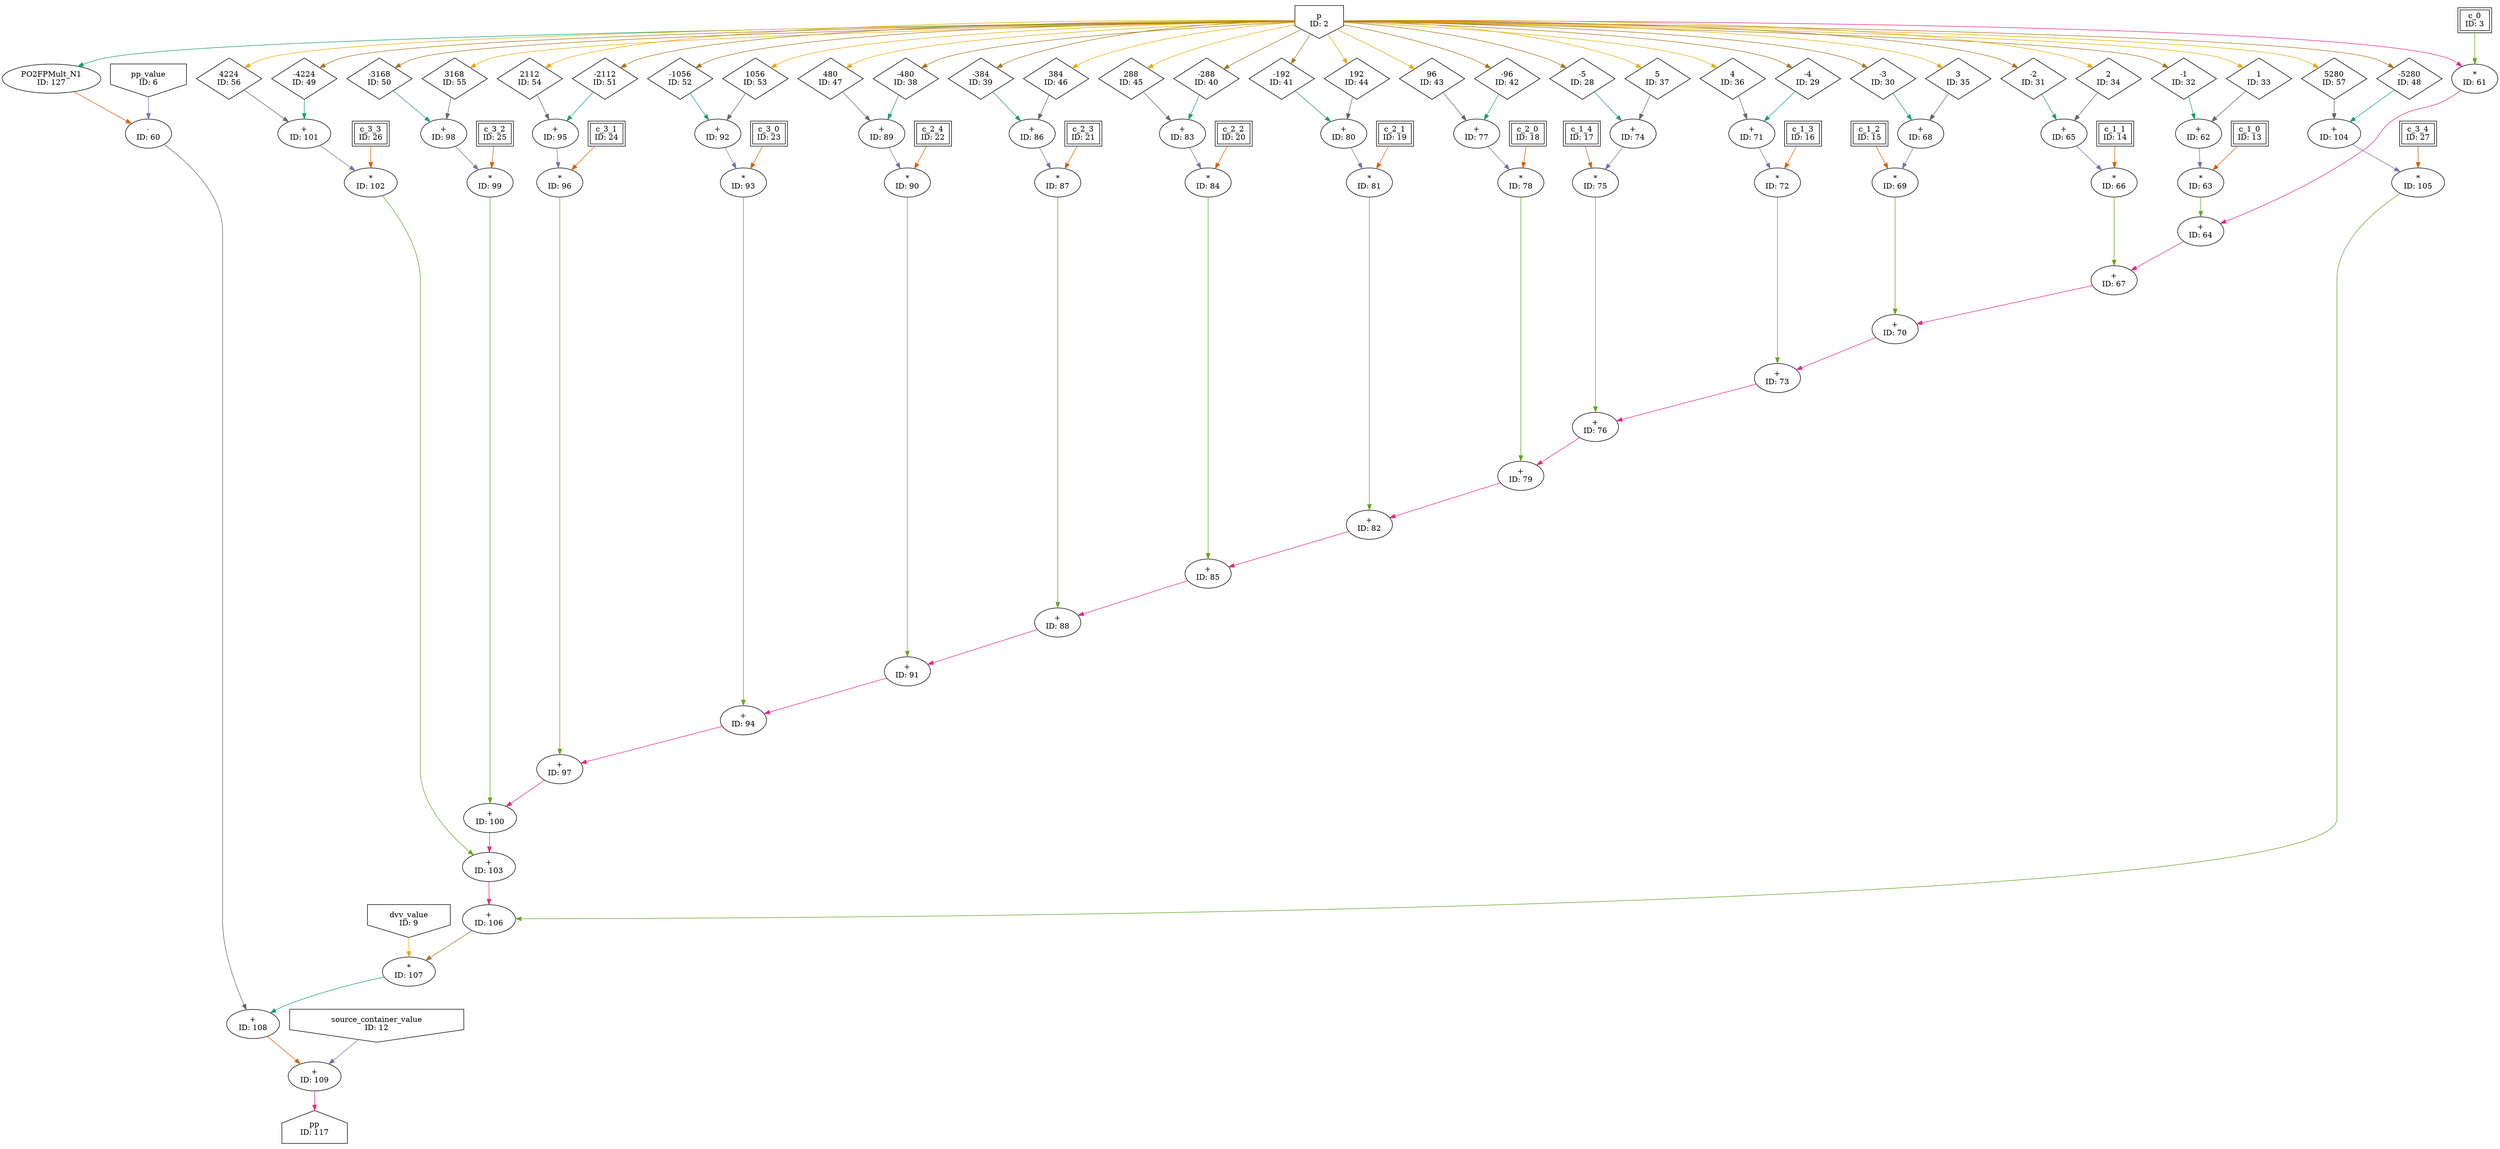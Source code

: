 digraph cpu_mainKernel_optimised{
	NodeInput2 [shape=invhouse, label="p\nID: 2"];
	NodePO2FPMult127 [label="PO2FPMult_N1\nID: 127"];
	NodeInput6 [shape=invhouse, label="pp_value\nID: 6"];
	NodeSub60 [label="-\nID: 60"];
	NodeInput9 [shape=invhouse, label="dvv_value\nID: 9"];
	NodeInputMappedReg3 [shape=box, peripheries=2, label="c_0\nID: 3"];
	NodeMul61 [label="*\nID: 61"];
	NodeInputMappedReg13 [shape=box, peripheries=2, label="c_1_0\nID: 13"];
	NodeStreamOffset33 [shape=diamond, label="1\nID: 33"];
	NodeStreamOffset32 [shape=diamond, label="-1\nID: 32"];
	NodeAdd62 [label="+\nID: 62"];
	NodeMul63 [label="*\nID: 63"];
	NodeAdd64 [label="+\nID: 64"];
	NodeInputMappedReg14 [shape=box, peripheries=2, label="c_1_1\nID: 14"];
	NodeStreamOffset34 [shape=diamond, label="2\nID: 34"];
	NodeStreamOffset31 [shape=diamond, label="-2\nID: 31"];
	NodeAdd65 [label="+\nID: 65"];
	NodeMul66 [label="*\nID: 66"];
	NodeAdd67 [label="+\nID: 67"];
	NodeInputMappedReg15 [shape=box, peripheries=2, label="c_1_2\nID: 15"];
	NodeStreamOffset35 [shape=diamond, label="3\nID: 35"];
	NodeStreamOffset30 [shape=diamond, label="-3\nID: 30"];
	NodeAdd68 [label="+\nID: 68"];
	NodeMul69 [label="*\nID: 69"];
	NodeAdd70 [label="+\nID: 70"];
	NodeInputMappedReg16 [shape=box, peripheries=2, label="c_1_3\nID: 16"];
	NodeStreamOffset36 [shape=diamond, label="4\nID: 36"];
	NodeStreamOffset29 [shape=diamond, label="-4\nID: 29"];
	NodeAdd71 [label="+\nID: 71"];
	NodeMul72 [label="*\nID: 72"];
	NodeAdd73 [label="+\nID: 73"];
	NodeInputMappedReg17 [shape=box, peripheries=2, label="c_1_4\nID: 17"];
	NodeStreamOffset37 [shape=diamond, label="5\nID: 37"];
	NodeStreamOffset28 [shape=diamond, label="-5\nID: 28"];
	NodeAdd74 [label="+\nID: 74"];
	NodeMul75 [label="*\nID: 75"];
	NodeAdd76 [label="+\nID: 76"];
	NodeInputMappedReg18 [shape=box, peripheries=2, label="c_2_0\nID: 18"];
	NodeStreamOffset43 [shape=diamond, label="96\nID: 43"];
	NodeStreamOffset42 [shape=diamond, label="-96\nID: 42"];
	NodeAdd77 [label="+\nID: 77"];
	NodeMul78 [label="*\nID: 78"];
	NodeAdd79 [label="+\nID: 79"];
	NodeInputMappedReg19 [shape=box, peripheries=2, label="c_2_1\nID: 19"];
	NodeStreamOffset44 [shape=diamond, label="192\nID: 44"];
	NodeStreamOffset41 [shape=diamond, label="-192\nID: 41"];
	NodeAdd80 [label="+\nID: 80"];
	NodeMul81 [label="*\nID: 81"];
	NodeAdd82 [label="+\nID: 82"];
	NodeInputMappedReg20 [shape=box, peripheries=2, label="c_2_2\nID: 20"];
	NodeStreamOffset45 [shape=diamond, label="288\nID: 45"];
	NodeStreamOffset40 [shape=diamond, label="-288\nID: 40"];
	NodeAdd83 [label="+\nID: 83"];
	NodeMul84 [label="*\nID: 84"];
	NodeAdd85 [label="+\nID: 85"];
	NodeInputMappedReg21 [shape=box, peripheries=2, label="c_2_3\nID: 21"];
	NodeStreamOffset46 [shape=diamond, label="384\nID: 46"];
	NodeStreamOffset39 [shape=diamond, label="-384\nID: 39"];
	NodeAdd86 [label="+\nID: 86"];
	NodeMul87 [label="*\nID: 87"];
	NodeAdd88 [label="+\nID: 88"];
	NodeInputMappedReg22 [shape=box, peripheries=2, label="c_2_4\nID: 22"];
	NodeStreamOffset47 [shape=diamond, label="480\nID: 47"];
	NodeStreamOffset38 [shape=diamond, label="-480\nID: 38"];
	NodeAdd89 [label="+\nID: 89"];
	NodeMul90 [label="*\nID: 90"];
	NodeAdd91 [label="+\nID: 91"];
	NodeInputMappedReg23 [shape=box, peripheries=2, label="c_3_0\nID: 23"];
	NodeStreamOffset53 [shape=diamond, label="1056\nID: 53"];
	NodeStreamOffset52 [shape=diamond, label="-1056\nID: 52"];
	NodeAdd92 [label="+\nID: 92"];
	NodeMul93 [label="*\nID: 93"];
	NodeAdd94 [label="+\nID: 94"];
	NodeInputMappedReg24 [shape=box, peripheries=2, label="c_3_1\nID: 24"];
	NodeStreamOffset54 [shape=diamond, label="2112\nID: 54"];
	NodeStreamOffset51 [shape=diamond, label="-2112\nID: 51"];
	NodeAdd95 [label="+\nID: 95"];
	NodeMul96 [label="*\nID: 96"];
	NodeAdd97 [label="+\nID: 97"];
	NodeInputMappedReg25 [shape=box, peripheries=2, label="c_3_2\nID: 25"];
	NodeStreamOffset55 [shape=diamond, label="3168\nID: 55"];
	NodeStreamOffset50 [shape=diamond, label="-3168\nID: 50"];
	NodeAdd98 [label="+\nID: 98"];
	NodeMul99 [label="*\nID: 99"];
	NodeAdd100 [label="+\nID: 100"];
	NodeInputMappedReg26 [shape=box, peripheries=2, label="c_3_3\nID: 26"];
	NodeStreamOffset56 [shape=diamond, label="4224\nID: 56"];
	NodeStreamOffset49 [shape=diamond, label="-4224\nID: 49"];
	NodeAdd101 [label="+\nID: 101"];
	NodeMul102 [label="*\nID: 102"];
	NodeAdd103 [label="+\nID: 103"];
	NodeInputMappedReg27 [shape=box, peripheries=2, label="c_3_4\nID: 27"];
	NodeStreamOffset57 [shape=diamond, label="5280\nID: 57"];
	NodeStreamOffset48 [shape=diamond, label="-5280\nID: 48"];
	NodeAdd104 [label="+\nID: 104"];
	NodeMul105 [label="*\nID: 105"];
	NodeAdd106 [label="+\nID: 106"];
	NodeMul107 [label="*\nID: 107"];
	NodeAdd108 [label="+\nID: 108"];
	NodeInput12 [shape=invhouse, label="source_container_value\nID: 12"];
	NodeAdd109 [label="+\nID: 109"];
	NodeOutput117 [shape=house, label="pp\nID: 117"];
	NodeInput2 -> NodePO2FPMult127[color="/dark28/1" photon_data="EDGE,SrcNode:2,SrcNodePort:data"];
	NodePO2FPMult127 -> NodeSub60[color="/dark28/2" photon_data="EDGE,SrcNode:127,SrcNodePort:floatOut"];
	NodeInput6 -> NodeSub60[color="/dark28/3" photon_data="EDGE,SrcNode:6,SrcNodePort:data"];
	NodeInput2 -> NodeMul61[color="/dark28/4" photon_data="EDGE,SrcNode:2,SrcNodePort:data"];
	NodeInputMappedReg3 -> NodeMul61[color="/dark28/5" photon_data="EDGE,SrcNode:3,SrcNodePort:c_0"];
	NodeInput2 -> NodeStreamOffset33[color="/dark28/6" photon_data="EDGE,SrcNode:2,SrcNodePort:data"];
	NodeInput2 -> NodeStreamOffset32[color="/dark28/7" photon_data="EDGE,SrcNode:2,SrcNodePort:data"];
	NodeStreamOffset33 -> NodeAdd62[color="/dark28/8" photon_data="EDGE,SrcNode:33,SrcNodePort:output"];
	NodeStreamOffset32 -> NodeAdd62[color="/dark28/1" photon_data="EDGE,SrcNode:32,SrcNodePort:output"];
	NodeInputMappedReg13 -> NodeMul63[color="/dark28/2" photon_data="EDGE,SrcNode:13,SrcNodePort:c_1_0"];
	NodeAdd62 -> NodeMul63[color="/dark28/3" photon_data="EDGE,SrcNode:62,SrcNodePort:result"];
	NodeMul61 -> NodeAdd64[color="/dark28/4" photon_data="EDGE,SrcNode:61,SrcNodePort:result"];
	NodeMul63 -> NodeAdd64[color="/dark28/5" photon_data="EDGE,SrcNode:63,SrcNodePort:result"];
	NodeInput2 -> NodeStreamOffset34[color="/dark28/6" photon_data="EDGE,SrcNode:2,SrcNodePort:data"];
	NodeInput2 -> NodeStreamOffset31[color="/dark28/7" photon_data="EDGE,SrcNode:2,SrcNodePort:data"];
	NodeStreamOffset34 -> NodeAdd65[color="/dark28/8" photon_data="EDGE,SrcNode:34,SrcNodePort:output"];
	NodeStreamOffset31 -> NodeAdd65[color="/dark28/1" photon_data="EDGE,SrcNode:31,SrcNodePort:output"];
	NodeInputMappedReg14 -> NodeMul66[color="/dark28/2" photon_data="EDGE,SrcNode:14,SrcNodePort:c_1_1"];
	NodeAdd65 -> NodeMul66[color="/dark28/3" photon_data="EDGE,SrcNode:65,SrcNodePort:result"];
	NodeAdd64 -> NodeAdd67[color="/dark28/4" photon_data="EDGE,SrcNode:64,SrcNodePort:result"];
	NodeMul66 -> NodeAdd67[color="/dark28/5" photon_data="EDGE,SrcNode:66,SrcNodePort:result"];
	NodeInput2 -> NodeStreamOffset35[color="/dark28/6" photon_data="EDGE,SrcNode:2,SrcNodePort:data"];
	NodeInput2 -> NodeStreamOffset30[color="/dark28/7" photon_data="EDGE,SrcNode:2,SrcNodePort:data"];
	NodeStreamOffset35 -> NodeAdd68[color="/dark28/8" photon_data="EDGE,SrcNode:35,SrcNodePort:output"];
	NodeStreamOffset30 -> NodeAdd68[color="/dark28/1" photon_data="EDGE,SrcNode:30,SrcNodePort:output"];
	NodeInputMappedReg15 -> NodeMul69[color="/dark28/2" photon_data="EDGE,SrcNode:15,SrcNodePort:c_1_2"];
	NodeAdd68 -> NodeMul69[color="/dark28/3" photon_data="EDGE,SrcNode:68,SrcNodePort:result"];
	NodeAdd67 -> NodeAdd70[color="/dark28/4" photon_data="EDGE,SrcNode:67,SrcNodePort:result"];
	NodeMul69 -> NodeAdd70[color="/dark28/5" photon_data="EDGE,SrcNode:69,SrcNodePort:result"];
	NodeInput2 -> NodeStreamOffset36[color="/dark28/6" photon_data="EDGE,SrcNode:2,SrcNodePort:data"];
	NodeInput2 -> NodeStreamOffset29[color="/dark28/7" photon_data="EDGE,SrcNode:2,SrcNodePort:data"];
	NodeStreamOffset36 -> NodeAdd71[color="/dark28/8" photon_data="EDGE,SrcNode:36,SrcNodePort:output"];
	NodeStreamOffset29 -> NodeAdd71[color="/dark28/1" photon_data="EDGE,SrcNode:29,SrcNodePort:output"];
	NodeInputMappedReg16 -> NodeMul72[color="/dark28/2" photon_data="EDGE,SrcNode:16,SrcNodePort:c_1_3"];
	NodeAdd71 -> NodeMul72[color="/dark28/3" photon_data="EDGE,SrcNode:71,SrcNodePort:result"];
	NodeAdd70 -> NodeAdd73[color="/dark28/4" photon_data="EDGE,SrcNode:70,SrcNodePort:result"];
	NodeMul72 -> NodeAdd73[color="/dark28/5" photon_data="EDGE,SrcNode:72,SrcNodePort:result"];
	NodeInput2 -> NodeStreamOffset37[color="/dark28/6" photon_data="EDGE,SrcNode:2,SrcNodePort:data"];
	NodeInput2 -> NodeStreamOffset28[color="/dark28/7" photon_data="EDGE,SrcNode:2,SrcNodePort:data"];
	NodeStreamOffset37 -> NodeAdd74[color="/dark28/8" photon_data="EDGE,SrcNode:37,SrcNodePort:output"];
	NodeStreamOffset28 -> NodeAdd74[color="/dark28/1" photon_data="EDGE,SrcNode:28,SrcNodePort:output"];
	NodeInputMappedReg17 -> NodeMul75[color="/dark28/2" photon_data="EDGE,SrcNode:17,SrcNodePort:c_1_4"];
	NodeAdd74 -> NodeMul75[color="/dark28/3" photon_data="EDGE,SrcNode:74,SrcNodePort:result"];
	NodeAdd73 -> NodeAdd76[color="/dark28/4" photon_data="EDGE,SrcNode:73,SrcNodePort:result"];
	NodeMul75 -> NodeAdd76[color="/dark28/5" photon_data="EDGE,SrcNode:75,SrcNodePort:result"];
	NodeInput2 -> NodeStreamOffset43[color="/dark28/6" photon_data="EDGE,SrcNode:2,SrcNodePort:data"];
	NodeInput2 -> NodeStreamOffset42[color="/dark28/7" photon_data="EDGE,SrcNode:2,SrcNodePort:data"];
	NodeStreamOffset43 -> NodeAdd77[color="/dark28/8" photon_data="EDGE,SrcNode:43,SrcNodePort:output"];
	NodeStreamOffset42 -> NodeAdd77[color="/dark28/1" photon_data="EDGE,SrcNode:42,SrcNodePort:output"];
	NodeInputMappedReg18 -> NodeMul78[color="/dark28/2" photon_data="EDGE,SrcNode:18,SrcNodePort:c_2_0"];
	NodeAdd77 -> NodeMul78[color="/dark28/3" photon_data="EDGE,SrcNode:77,SrcNodePort:result"];
	NodeAdd76 -> NodeAdd79[color="/dark28/4" photon_data="EDGE,SrcNode:76,SrcNodePort:result"];
	NodeMul78 -> NodeAdd79[color="/dark28/5" photon_data="EDGE,SrcNode:78,SrcNodePort:result"];
	NodeInput2 -> NodeStreamOffset44[color="/dark28/6" photon_data="EDGE,SrcNode:2,SrcNodePort:data"];
	NodeInput2 -> NodeStreamOffset41[color="/dark28/7" photon_data="EDGE,SrcNode:2,SrcNodePort:data"];
	NodeStreamOffset44 -> NodeAdd80[color="/dark28/8" photon_data="EDGE,SrcNode:44,SrcNodePort:output"];
	NodeStreamOffset41 -> NodeAdd80[color="/dark28/1" photon_data="EDGE,SrcNode:41,SrcNodePort:output"];
	NodeInputMappedReg19 -> NodeMul81[color="/dark28/2" photon_data="EDGE,SrcNode:19,SrcNodePort:c_2_1"];
	NodeAdd80 -> NodeMul81[color="/dark28/3" photon_data="EDGE,SrcNode:80,SrcNodePort:result"];
	NodeAdd79 -> NodeAdd82[color="/dark28/4" photon_data="EDGE,SrcNode:79,SrcNodePort:result"];
	NodeMul81 -> NodeAdd82[color="/dark28/5" photon_data="EDGE,SrcNode:81,SrcNodePort:result"];
	NodeInput2 -> NodeStreamOffset45[color="/dark28/6" photon_data="EDGE,SrcNode:2,SrcNodePort:data"];
	NodeInput2 -> NodeStreamOffset40[color="/dark28/7" photon_data="EDGE,SrcNode:2,SrcNodePort:data"];
	NodeStreamOffset45 -> NodeAdd83[color="/dark28/8" photon_data="EDGE,SrcNode:45,SrcNodePort:output"];
	NodeStreamOffset40 -> NodeAdd83[color="/dark28/1" photon_data="EDGE,SrcNode:40,SrcNodePort:output"];
	NodeInputMappedReg20 -> NodeMul84[color="/dark28/2" photon_data="EDGE,SrcNode:20,SrcNodePort:c_2_2"];
	NodeAdd83 -> NodeMul84[color="/dark28/3" photon_data="EDGE,SrcNode:83,SrcNodePort:result"];
	NodeAdd82 -> NodeAdd85[color="/dark28/4" photon_data="EDGE,SrcNode:82,SrcNodePort:result"];
	NodeMul84 -> NodeAdd85[color="/dark28/5" photon_data="EDGE,SrcNode:84,SrcNodePort:result"];
	NodeInput2 -> NodeStreamOffset46[color="/dark28/6" photon_data="EDGE,SrcNode:2,SrcNodePort:data"];
	NodeInput2 -> NodeStreamOffset39[color="/dark28/7" photon_data="EDGE,SrcNode:2,SrcNodePort:data"];
	NodeStreamOffset46 -> NodeAdd86[color="/dark28/8" photon_data="EDGE,SrcNode:46,SrcNodePort:output"];
	NodeStreamOffset39 -> NodeAdd86[color="/dark28/1" photon_data="EDGE,SrcNode:39,SrcNodePort:output"];
	NodeInputMappedReg21 -> NodeMul87[color="/dark28/2" photon_data="EDGE,SrcNode:21,SrcNodePort:c_2_3"];
	NodeAdd86 -> NodeMul87[color="/dark28/3" photon_data="EDGE,SrcNode:86,SrcNodePort:result"];
	NodeAdd85 -> NodeAdd88[color="/dark28/4" photon_data="EDGE,SrcNode:85,SrcNodePort:result"];
	NodeMul87 -> NodeAdd88[color="/dark28/5" photon_data="EDGE,SrcNode:87,SrcNodePort:result"];
	NodeInput2 -> NodeStreamOffset47[color="/dark28/6" photon_data="EDGE,SrcNode:2,SrcNodePort:data"];
	NodeInput2 -> NodeStreamOffset38[color="/dark28/7" photon_data="EDGE,SrcNode:2,SrcNodePort:data"];
	NodeStreamOffset47 -> NodeAdd89[color="/dark28/8" photon_data="EDGE,SrcNode:47,SrcNodePort:output"];
	NodeStreamOffset38 -> NodeAdd89[color="/dark28/1" photon_data="EDGE,SrcNode:38,SrcNodePort:output"];
	NodeInputMappedReg22 -> NodeMul90[color="/dark28/2" photon_data="EDGE,SrcNode:22,SrcNodePort:c_2_4"];
	NodeAdd89 -> NodeMul90[color="/dark28/3" photon_data="EDGE,SrcNode:89,SrcNodePort:result"];
	NodeAdd88 -> NodeAdd91[color="/dark28/4" photon_data="EDGE,SrcNode:88,SrcNodePort:result"];
	NodeMul90 -> NodeAdd91[color="/dark28/5" photon_data="EDGE,SrcNode:90,SrcNodePort:result"];
	NodeInput2 -> NodeStreamOffset53[color="/dark28/6" photon_data="EDGE,SrcNode:2,SrcNodePort:data"];
	NodeInput2 -> NodeStreamOffset52[color="/dark28/7" photon_data="EDGE,SrcNode:2,SrcNodePort:data"];
	NodeStreamOffset53 -> NodeAdd92[color="/dark28/8" photon_data="EDGE,SrcNode:53,SrcNodePort:output"];
	NodeStreamOffset52 -> NodeAdd92[color="/dark28/1" photon_data="EDGE,SrcNode:52,SrcNodePort:output"];
	NodeInputMappedReg23 -> NodeMul93[color="/dark28/2" photon_data="EDGE,SrcNode:23,SrcNodePort:c_3_0"];
	NodeAdd92 -> NodeMul93[color="/dark28/3" photon_data="EDGE,SrcNode:92,SrcNodePort:result"];
	NodeAdd91 -> NodeAdd94[color="/dark28/4" photon_data="EDGE,SrcNode:91,SrcNodePort:result"];
	NodeMul93 -> NodeAdd94[color="/dark28/5" photon_data="EDGE,SrcNode:93,SrcNodePort:result"];
	NodeInput2 -> NodeStreamOffset54[color="/dark28/6" photon_data="EDGE,SrcNode:2,SrcNodePort:data"];
	NodeInput2 -> NodeStreamOffset51[color="/dark28/7" photon_data="EDGE,SrcNode:2,SrcNodePort:data"];
	NodeStreamOffset54 -> NodeAdd95[color="/dark28/8" photon_data="EDGE,SrcNode:54,SrcNodePort:output"];
	NodeStreamOffset51 -> NodeAdd95[color="/dark28/1" photon_data="EDGE,SrcNode:51,SrcNodePort:output"];
	NodeInputMappedReg24 -> NodeMul96[color="/dark28/2" photon_data="EDGE,SrcNode:24,SrcNodePort:c_3_1"];
	NodeAdd95 -> NodeMul96[color="/dark28/3" photon_data="EDGE,SrcNode:95,SrcNodePort:result"];
	NodeAdd94 -> NodeAdd97[color="/dark28/4" photon_data="EDGE,SrcNode:94,SrcNodePort:result"];
	NodeMul96 -> NodeAdd97[color="/dark28/5" photon_data="EDGE,SrcNode:96,SrcNodePort:result"];
	NodeInput2 -> NodeStreamOffset55[color="/dark28/6" photon_data="EDGE,SrcNode:2,SrcNodePort:data"];
	NodeInput2 -> NodeStreamOffset50[color="/dark28/7" photon_data="EDGE,SrcNode:2,SrcNodePort:data"];
	NodeStreamOffset55 -> NodeAdd98[color="/dark28/8" photon_data="EDGE,SrcNode:55,SrcNodePort:output"];
	NodeStreamOffset50 -> NodeAdd98[color="/dark28/1" photon_data="EDGE,SrcNode:50,SrcNodePort:output"];
	NodeInputMappedReg25 -> NodeMul99[color="/dark28/2" photon_data="EDGE,SrcNode:25,SrcNodePort:c_3_2"];
	NodeAdd98 -> NodeMul99[color="/dark28/3" photon_data="EDGE,SrcNode:98,SrcNodePort:result"];
	NodeAdd97 -> NodeAdd100[color="/dark28/4" photon_data="EDGE,SrcNode:97,SrcNodePort:result"];
	NodeMul99 -> NodeAdd100[color="/dark28/5" photon_data="EDGE,SrcNode:99,SrcNodePort:result"];
	NodeInput2 -> NodeStreamOffset56[color="/dark28/6" photon_data="EDGE,SrcNode:2,SrcNodePort:data"];
	NodeInput2 -> NodeStreamOffset49[color="/dark28/7" photon_data="EDGE,SrcNode:2,SrcNodePort:data"];
	NodeStreamOffset56 -> NodeAdd101[color="/dark28/8" photon_data="EDGE,SrcNode:56,SrcNodePort:output"];
	NodeStreamOffset49 -> NodeAdd101[color="/dark28/1" photon_data="EDGE,SrcNode:49,SrcNodePort:output"];
	NodeInputMappedReg26 -> NodeMul102[color="/dark28/2" photon_data="EDGE,SrcNode:26,SrcNodePort:c_3_3"];
	NodeAdd101 -> NodeMul102[color="/dark28/3" photon_data="EDGE,SrcNode:101,SrcNodePort:result"];
	NodeAdd100 -> NodeAdd103[color="/dark28/4" photon_data="EDGE,SrcNode:100,SrcNodePort:result"];
	NodeMul102 -> NodeAdd103[color="/dark28/5" photon_data="EDGE,SrcNode:102,SrcNodePort:result"];
	NodeInput2 -> NodeStreamOffset57[color="/dark28/6" photon_data="EDGE,SrcNode:2,SrcNodePort:data"];
	NodeInput2 -> NodeStreamOffset48[color="/dark28/7" photon_data="EDGE,SrcNode:2,SrcNodePort:data"];
	NodeStreamOffset57 -> NodeAdd104[color="/dark28/8" photon_data="EDGE,SrcNode:57,SrcNodePort:output"];
	NodeStreamOffset48 -> NodeAdd104[color="/dark28/1" photon_data="EDGE,SrcNode:48,SrcNodePort:output"];
	NodeInputMappedReg27 -> NodeMul105[color="/dark28/2" photon_data="EDGE,SrcNode:27,SrcNodePort:c_3_4"];
	NodeAdd104 -> NodeMul105[color="/dark28/3" photon_data="EDGE,SrcNode:104,SrcNodePort:result"];
	NodeAdd103 -> NodeAdd106[color="/dark28/4" photon_data="EDGE,SrcNode:103,SrcNodePort:result"];
	NodeMul105 -> NodeAdd106[color="/dark28/5" photon_data="EDGE,SrcNode:105,SrcNodePort:result"];
	NodeInput9 -> NodeMul107[color="/dark28/6" photon_data="EDGE,SrcNode:9,SrcNodePort:data"];
	NodeAdd106 -> NodeMul107[color="/dark28/7" photon_data="EDGE,SrcNode:106,SrcNodePort:result"];
	NodeSub60 -> NodeAdd108[color="/dark28/8" photon_data="EDGE,SrcNode:60,SrcNodePort:result"];
	NodeMul107 -> NodeAdd108[color="/dark28/1" photon_data="EDGE,SrcNode:107,SrcNodePort:result"];
	NodeAdd108 -> NodeAdd109[color="/dark28/2" photon_data="EDGE,SrcNode:108,SrcNodePort:result"];
	NodeInput12 -> NodeAdd109[color="/dark28/3" photon_data="EDGE,SrcNode:12,SrcNodePort:data"];
	NodeAdd109 -> NodeOutput117[color="/dark28/4" photon_data="EDGE,SrcNode:109,SrcNodePort:result"];
}
